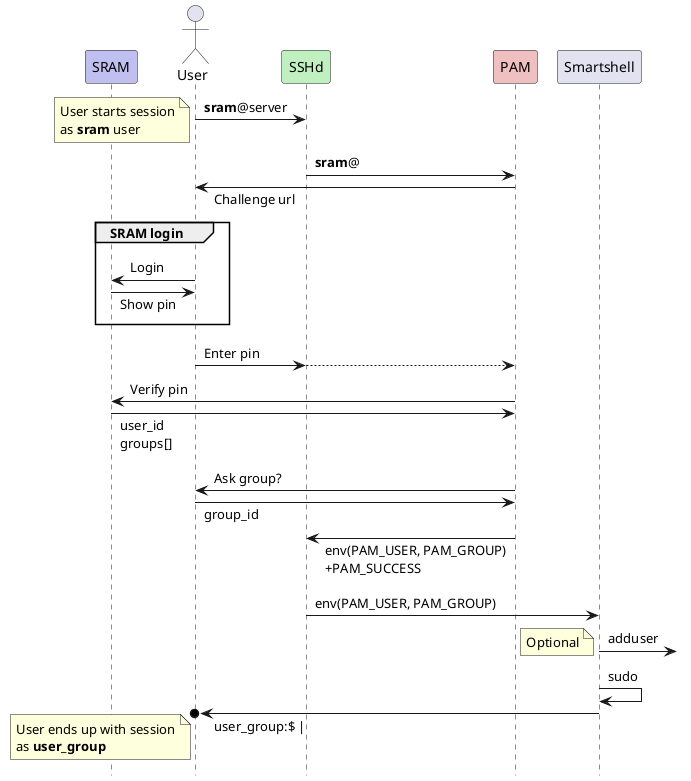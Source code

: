@startuml
skinparam ParticipantPadding 5
skinparam SequenceMessagePadding 2
skinparam responseMessageBelowArrow true
hide footbox
!pragma teoz true

participant "SRAM" as SRAM #c0c0f0
actor "User"  as user
participant "SSHd" as SSH #c0f0c0
participant "PAM" as PAM #f0c0c0
participant "Smartshell" as sram@shell

user -> SSH: **sram**@server
note left: User starts session\nas **sram** user

SSH -> PAM: **sram**@
user <- PAM: Challenge url

group SRAM login
user -> SRAM: Login
user <- SRAM: Show pin
end

user -> SSH: Enter pin
& SSH --> PAM:

PAM -> SRAM: Verify pin
PAM <- SRAM: user_id\ngroups[]
PAM -> user: Ask group?
PAM <- user: group_id

SSH <- PAM: env(PAM_USER, PAM_GROUP)\n+PAM_SUCCESS
SSH -> sram@shell: env(PAM_USER, PAM_GROUP)

sram@shell ->]: adduser
note left: Optional

sram@shell -> sram@shell: sudo

user o<- sram@shell: user_group:$ |
note left: User ends up with session\nas **user_group**
@enduml